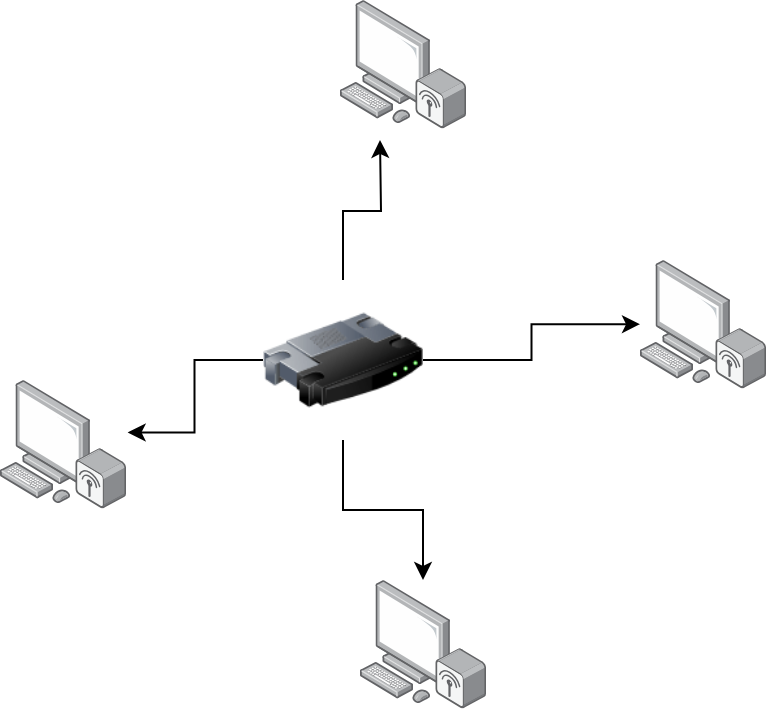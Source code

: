 <mxfile version="23.1.1" type="device">
  <diagram name="Página-1" id="WcLAgzA1Vy52fFmA_tcN">
    <mxGraphModel dx="1877" dy="1734" grid="1" gridSize="10" guides="1" tooltips="1" connect="1" arrows="1" fold="1" page="1" pageScale="1" pageWidth="827" pageHeight="1169" math="0" shadow="0">
      <root>
        <mxCell id="0" />
        <mxCell id="1" parent="0" />
        <mxCell id="8Xj_rkhOrv3QxUSRsd-5-1" value="" style="image;points=[];aspect=fixed;html=1;align=center;shadow=0;dashed=0;image=img/lib/allied_telesis/computer_and_terminals/Personal_Computer_Wireless.svg;" vertex="1" parent="1">
          <mxGeometry x="80" y="-30" width="63" height="64.2" as="geometry" />
        </mxCell>
        <mxCell id="8Xj_rkhOrv3QxUSRsd-5-2" value="" style="image;points=[];aspect=fixed;html=1;align=center;shadow=0;dashed=0;image=img/lib/allied_telesis/computer_and_terminals/Personal_Computer_Wireless.svg;" vertex="1" parent="1">
          <mxGeometry x="230" y="100" width="63" height="64.2" as="geometry" />
        </mxCell>
        <mxCell id="8Xj_rkhOrv3QxUSRsd-5-3" value="" style="image;points=[];aspect=fixed;html=1;align=center;shadow=0;dashed=0;image=img/lib/allied_telesis/computer_and_terminals/Personal_Computer_Wireless.svg;" vertex="1" parent="1">
          <mxGeometry x="90" y="260" width="63" height="64.2" as="geometry" />
        </mxCell>
        <mxCell id="8Xj_rkhOrv3QxUSRsd-5-4" value="" style="image;points=[];aspect=fixed;html=1;align=center;shadow=0;dashed=0;image=img/lib/allied_telesis/computer_and_terminals/Personal_Computer_Wireless.svg;" vertex="1" parent="1">
          <mxGeometry x="-90" y="160" width="63" height="64.2" as="geometry" />
        </mxCell>
        <mxCell id="8Xj_rkhOrv3QxUSRsd-5-7" style="edgeStyle=orthogonalEdgeStyle;rounded=0;orthogonalLoop=1;jettySize=auto;html=1;" edge="1" parent="1" source="8Xj_rkhOrv3QxUSRsd-5-5" target="8Xj_rkhOrv3QxUSRsd-5-3">
          <mxGeometry relative="1" as="geometry">
            <mxPoint x="92" y="230" as="targetPoint" />
          </mxGeometry>
        </mxCell>
        <mxCell id="8Xj_rkhOrv3QxUSRsd-5-9" value="" style="edgeStyle=orthogonalEdgeStyle;rounded=0;orthogonalLoop=1;jettySize=auto;html=1;" edge="1" parent="1" source="8Xj_rkhOrv3QxUSRsd-5-5" target="8Xj_rkhOrv3QxUSRsd-5-2">
          <mxGeometry relative="1" as="geometry" />
        </mxCell>
        <mxCell id="8Xj_rkhOrv3QxUSRsd-5-13" style="edgeStyle=orthogonalEdgeStyle;rounded=0;orthogonalLoop=1;jettySize=auto;html=1;exitX=0.5;exitY=0;exitDx=0;exitDy=0;" edge="1" parent="1" source="8Xj_rkhOrv3QxUSRsd-5-5">
          <mxGeometry relative="1" as="geometry">
            <mxPoint x="100" y="40" as="targetPoint" />
          </mxGeometry>
        </mxCell>
        <mxCell id="8Xj_rkhOrv3QxUSRsd-5-5" value="" style="image;html=1;image=img/lib/clip_art/networking/Router_128x128.png" vertex="1" parent="1">
          <mxGeometry x="41.5" y="110" width="80" height="80" as="geometry" />
        </mxCell>
        <mxCell id="8Xj_rkhOrv3QxUSRsd-5-17" style="edgeStyle=orthogonalEdgeStyle;rounded=0;orthogonalLoop=1;jettySize=auto;html=1;exitX=0;exitY=0.5;exitDx=0;exitDy=0;entryX=1.013;entryY=0.408;entryDx=0;entryDy=0;entryPerimeter=0;" edge="1" parent="1" source="8Xj_rkhOrv3QxUSRsd-5-5" target="8Xj_rkhOrv3QxUSRsd-5-4">
          <mxGeometry relative="1" as="geometry" />
        </mxCell>
      </root>
    </mxGraphModel>
  </diagram>
</mxfile>
